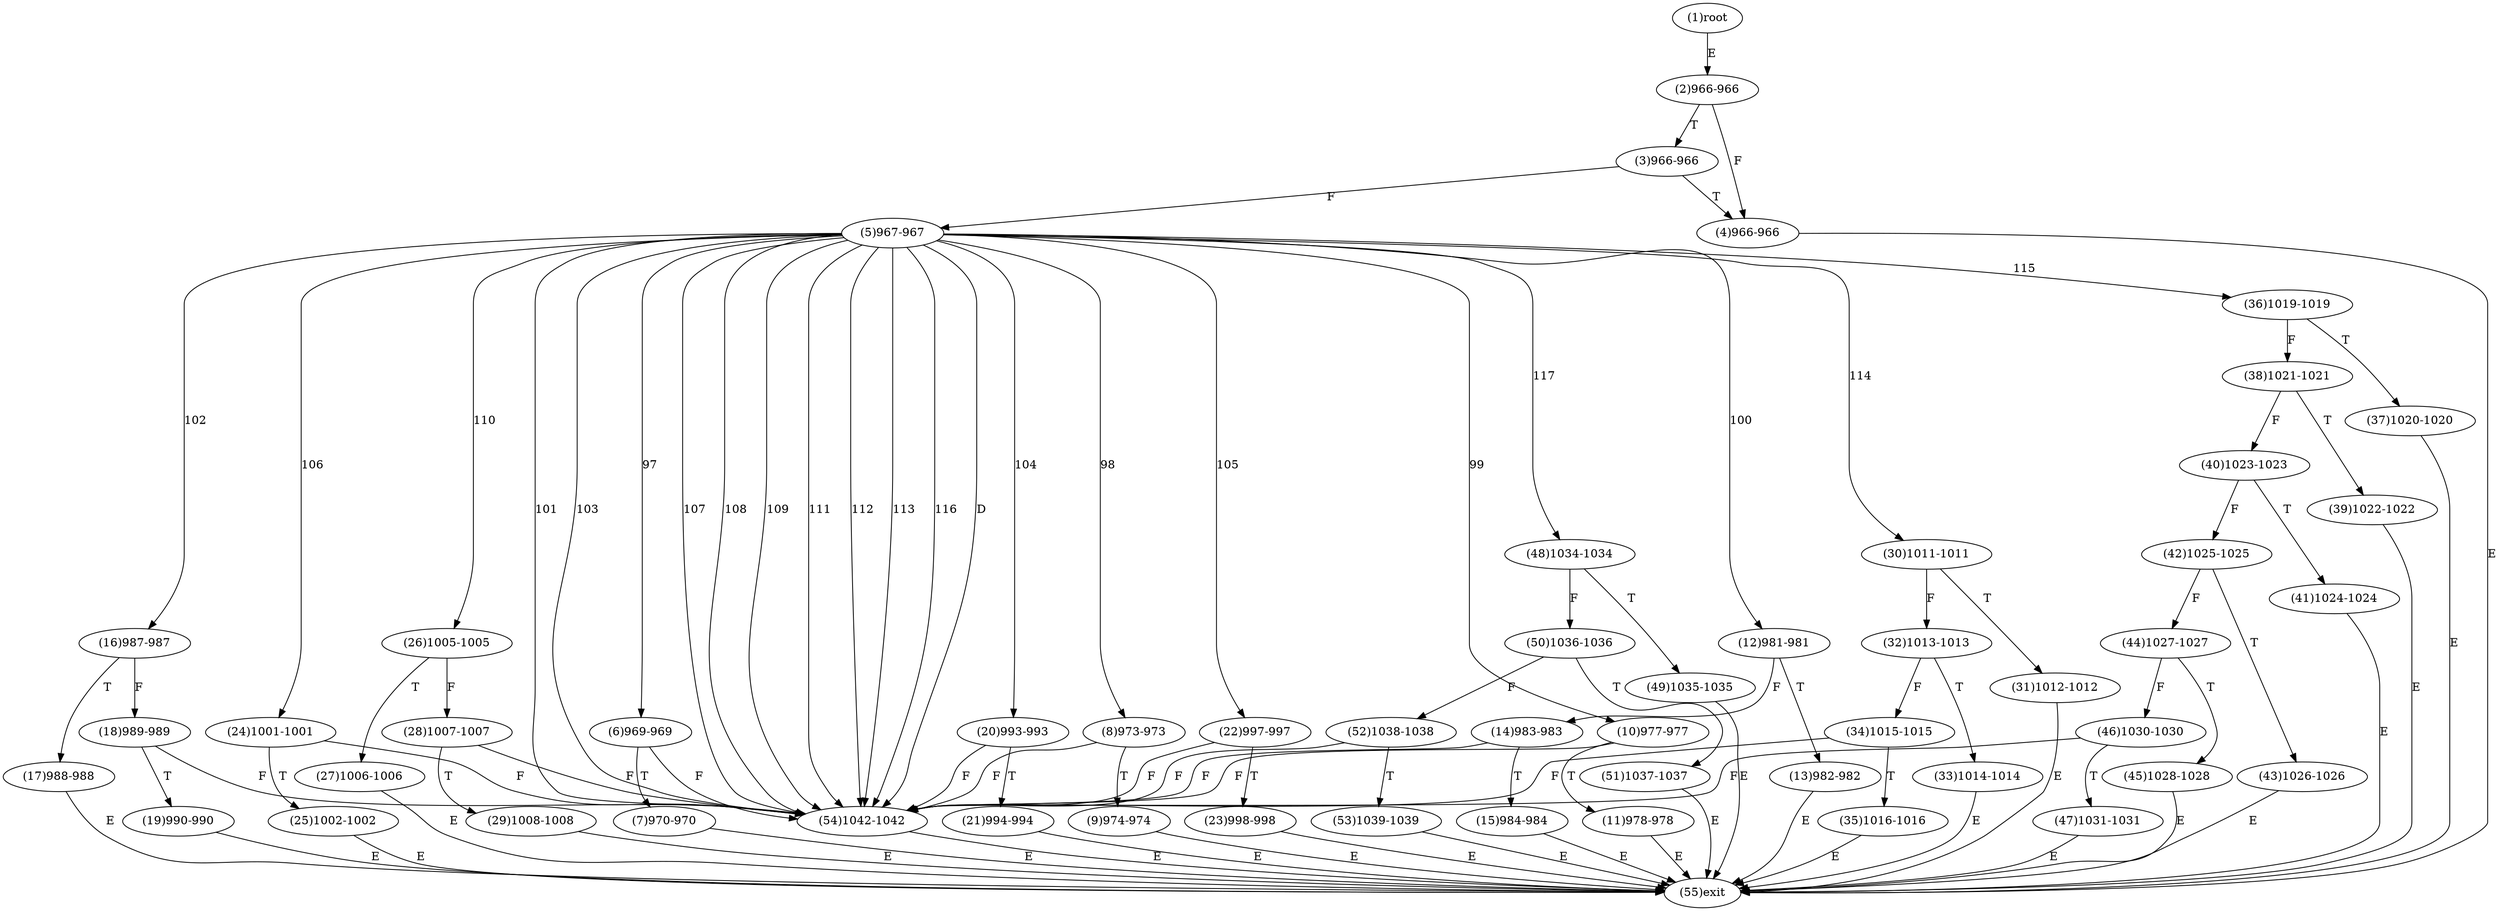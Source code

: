 digraph "" { 
1[ label="(1)root"];
2[ label="(2)966-966"];
3[ label="(3)966-966"];
4[ label="(4)966-966"];
5[ label="(5)967-967"];
6[ label="(6)969-969"];
7[ label="(7)970-970"];
8[ label="(8)973-973"];
9[ label="(9)974-974"];
10[ label="(10)977-977"];
11[ label="(11)978-978"];
12[ label="(12)981-981"];
13[ label="(13)982-982"];
14[ label="(14)983-983"];
15[ label="(15)984-984"];
17[ label="(17)988-988"];
16[ label="(16)987-987"];
19[ label="(19)990-990"];
18[ label="(18)989-989"];
21[ label="(21)994-994"];
20[ label="(20)993-993"];
23[ label="(23)998-998"];
22[ label="(22)997-997"];
25[ label="(25)1002-1002"];
24[ label="(24)1001-1001"];
27[ label="(27)1006-1006"];
26[ label="(26)1005-1005"];
29[ label="(29)1008-1008"];
28[ label="(28)1007-1007"];
31[ label="(31)1012-1012"];
30[ label="(30)1011-1011"];
34[ label="(34)1015-1015"];
35[ label="(35)1016-1016"];
32[ label="(32)1013-1013"];
33[ label="(33)1014-1014"];
38[ label="(38)1021-1021"];
39[ label="(39)1022-1022"];
36[ label="(36)1019-1019"];
37[ label="(37)1020-1020"];
42[ label="(42)1025-1025"];
43[ label="(43)1026-1026"];
40[ label="(40)1023-1023"];
41[ label="(41)1024-1024"];
46[ label="(46)1030-1030"];
47[ label="(47)1031-1031"];
44[ label="(44)1027-1027"];
45[ label="(45)1028-1028"];
51[ label="(51)1037-1037"];
50[ label="(50)1036-1036"];
49[ label="(49)1035-1035"];
48[ label="(48)1034-1034"];
55[ label="(55)exit"];
54[ label="(54)1042-1042"];
53[ label="(53)1039-1039"];
52[ label="(52)1038-1038"];
1->2[ label="E"];
2->4[ label="F"];
2->3[ label="T"];
3->5[ label="F"];
3->4[ label="T"];
4->55[ label="E"];
5->6[ label="97"];
5->8[ label="98"];
5->10[ label="99"];
5->12[ label="100"];
5->54[ label="101"];
5->16[ label="102"];
5->54[ label="103"];
5->20[ label="104"];
5->22[ label="105"];
5->24[ label="106"];
5->54[ label="107"];
5->54[ label="108"];
5->54[ label="109"];
5->26[ label="110"];
5->54[ label="111"];
5->54[ label="112"];
5->54[ label="113"];
5->30[ label="114"];
5->36[ label="115"];
5->54[ label="116"];
5->48[ label="117"];
5->54[ label="D"];
6->54[ label="F"];
6->7[ label="T"];
7->55[ label="E"];
8->54[ label="F"];
8->9[ label="T"];
9->55[ label="E"];
10->54[ label="F"];
10->11[ label="T"];
11->55[ label="E"];
12->14[ label="F"];
12->13[ label="T"];
13->55[ label="E"];
14->54[ label="F"];
14->15[ label="T"];
15->55[ label="E"];
16->18[ label="F"];
16->17[ label="T"];
17->55[ label="E"];
18->54[ label="F"];
18->19[ label="T"];
19->55[ label="E"];
20->54[ label="F"];
20->21[ label="T"];
21->55[ label="E"];
22->54[ label="F"];
22->23[ label="T"];
23->55[ label="E"];
24->54[ label="F"];
24->25[ label="T"];
25->55[ label="E"];
26->28[ label="F"];
26->27[ label="T"];
27->55[ label="E"];
28->54[ label="F"];
28->29[ label="T"];
29->55[ label="E"];
30->32[ label="F"];
30->31[ label="T"];
31->55[ label="E"];
32->34[ label="F"];
32->33[ label="T"];
33->55[ label="E"];
34->54[ label="F"];
34->35[ label="T"];
35->55[ label="E"];
36->38[ label="F"];
36->37[ label="T"];
37->55[ label="E"];
38->40[ label="F"];
38->39[ label="T"];
39->55[ label="E"];
40->42[ label="F"];
40->41[ label="T"];
41->55[ label="E"];
42->44[ label="F"];
42->43[ label="T"];
43->55[ label="E"];
44->46[ label="F"];
44->45[ label="T"];
45->55[ label="E"];
46->54[ label="F"];
46->47[ label="T"];
47->55[ label="E"];
48->50[ label="F"];
48->49[ label="T"];
49->55[ label="E"];
50->52[ label="F"];
50->51[ label="T"];
51->55[ label="E"];
52->54[ label="F"];
52->53[ label="T"];
53->55[ label="E"];
54->55[ label="E"];
}